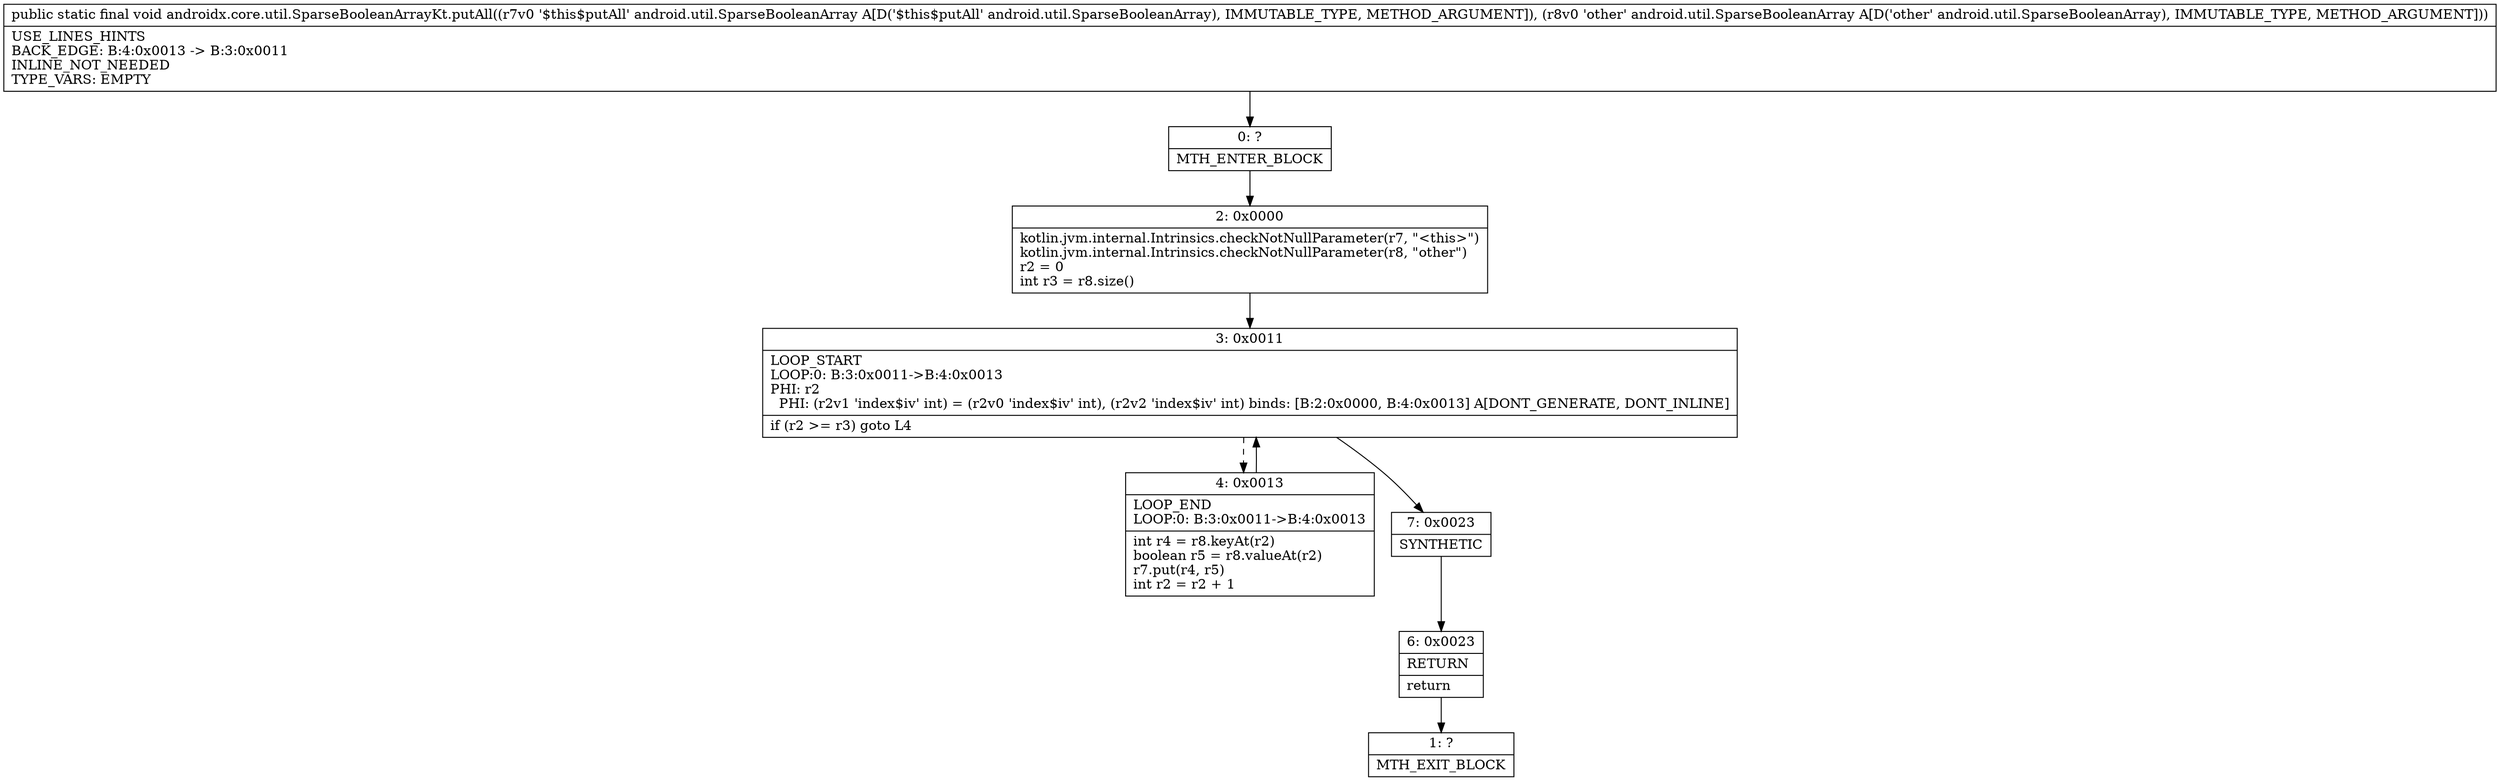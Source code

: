 digraph "CFG forandroidx.core.util.SparseBooleanArrayKt.putAll(Landroid\/util\/SparseBooleanArray;Landroid\/util\/SparseBooleanArray;)V" {
Node_0 [shape=record,label="{0\:\ ?|MTH_ENTER_BLOCK\l}"];
Node_2 [shape=record,label="{2\:\ 0x0000|kotlin.jvm.internal.Intrinsics.checkNotNullParameter(r7, \"\<this\>\")\lkotlin.jvm.internal.Intrinsics.checkNotNullParameter(r8, \"other\")\lr2 = 0\lint r3 = r8.size()\l}"];
Node_3 [shape=record,label="{3\:\ 0x0011|LOOP_START\lLOOP:0: B:3:0x0011\-\>B:4:0x0013\lPHI: r2 \l  PHI: (r2v1 'index$iv' int) = (r2v0 'index$iv' int), (r2v2 'index$iv' int) binds: [B:2:0x0000, B:4:0x0013] A[DONT_GENERATE, DONT_INLINE]\l|if (r2 \>= r3) goto L4\l}"];
Node_4 [shape=record,label="{4\:\ 0x0013|LOOP_END\lLOOP:0: B:3:0x0011\-\>B:4:0x0013\l|int r4 = r8.keyAt(r2)\lboolean r5 = r8.valueAt(r2)\lr7.put(r4, r5)\lint r2 = r2 + 1\l}"];
Node_7 [shape=record,label="{7\:\ 0x0023|SYNTHETIC\l}"];
Node_6 [shape=record,label="{6\:\ 0x0023|RETURN\l|return\l}"];
Node_1 [shape=record,label="{1\:\ ?|MTH_EXIT_BLOCK\l}"];
MethodNode[shape=record,label="{public static final void androidx.core.util.SparseBooleanArrayKt.putAll((r7v0 '$this$putAll' android.util.SparseBooleanArray A[D('$this$putAll' android.util.SparseBooleanArray), IMMUTABLE_TYPE, METHOD_ARGUMENT]), (r8v0 'other' android.util.SparseBooleanArray A[D('other' android.util.SparseBooleanArray), IMMUTABLE_TYPE, METHOD_ARGUMENT]))  | USE_LINES_HINTS\lBACK_EDGE: B:4:0x0013 \-\> B:3:0x0011\lINLINE_NOT_NEEDED\lTYPE_VARS: EMPTY\l}"];
MethodNode -> Node_0;Node_0 -> Node_2;
Node_2 -> Node_3;
Node_3 -> Node_4[style=dashed];
Node_3 -> Node_7;
Node_4 -> Node_3;
Node_7 -> Node_6;
Node_6 -> Node_1;
}

